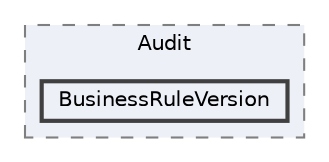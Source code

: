 digraph "Web/Modules/EleWise.ELMA.BusinessRules.Web/Components/Audit/BusinessRuleVersion"
{
 // LATEX_PDF_SIZE
  bgcolor="transparent";
  edge [fontname=Helvetica,fontsize=10,labelfontname=Helvetica,labelfontsize=10];
  node [fontname=Helvetica,fontsize=10,shape=box,height=0.2,width=0.4];
  compound=true
  subgraph clusterdir_1d2ecbae34327594147d4d88d6d36d1a {
    graph [ bgcolor="#edf0f7", pencolor="grey50", label="Audit", fontname=Helvetica,fontsize=10 style="filled,dashed", URL="dir_1d2ecbae34327594147d4d88d6d36d1a.html",tooltip=""]
  dir_a1df26078ce741b97675e3a31d47fdf9 [label="BusinessRuleVersion", fillcolor="#edf0f7", color="grey25", style="filled,bold", URL="dir_a1df26078ce741b97675e3a31d47fdf9.html",tooltip=""];
  }
}
